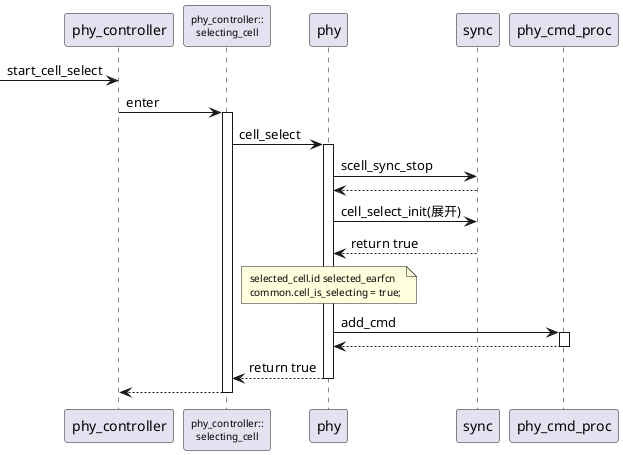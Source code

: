 @startuml
participant phy_controller
participant phy_controller_selecting_cell[
    <size:10>phy_controller::
    <size:10>selecting_cell
    ]
participant phy
participant sync
participant phy_cmd_proc

->phy_controller:start_cell_select

phy_controller->phy_controller_selecting_cell:enter
    activate phy_controller_selecting_cell
        phy_controller_selecting_cell->phy:cell_select
        activate phy
            phy->sync:scell_sync_stop
            sync-->phy
            phy->sync:cell_select_init(展开)
            sync-->phy:return true
            note over phy
                <size:10> selected_cell.id selected_earfcn
                <size:10> common.cell_is_selecting = true;
            end note
            phy->phy_cmd_proc:add_cmd
            activate phy_cmd_proc
                phy_cmd_proc-->phy
            deactivate phy_cmd_proc

            phy-->phy_controller_selecting_cell:return true
        deactivate phy

    phy_controller_selecting_cell-->phy_controller
    deactivate phy_controller_selecting_cell




'        phy_controller_selecting_cell-->phy:return true
@enduml